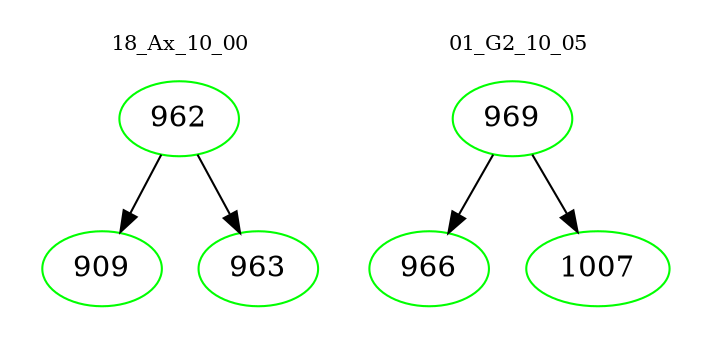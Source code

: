 digraph{
subgraph cluster_0 {
color = white
label = "18_Ax_10_00";
fontsize=10;
T0_962 [label="962", color="green"]
T0_962 -> T0_909 [color="black"]
T0_909 [label="909", color="green"]
T0_962 -> T0_963 [color="black"]
T0_963 [label="963", color="green"]
}
subgraph cluster_1 {
color = white
label = "01_G2_10_05";
fontsize=10;
T1_969 [label="969", color="green"]
T1_969 -> T1_966 [color="black"]
T1_966 [label="966", color="green"]
T1_969 -> T1_1007 [color="black"]
T1_1007 [label="1007", color="green"]
}
}
